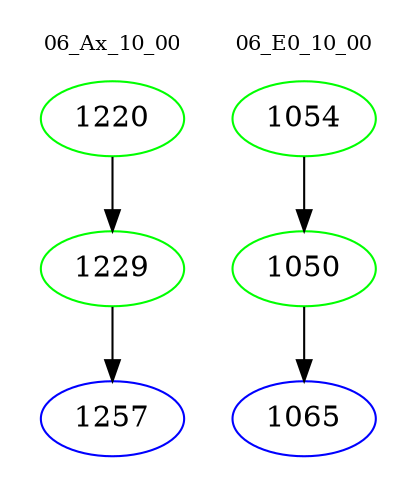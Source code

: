 digraph{
subgraph cluster_0 {
color = white
label = "06_Ax_10_00";
fontsize=10;
T0_1220 [label="1220", color="green"]
T0_1220 -> T0_1229 [color="black"]
T0_1229 [label="1229", color="green"]
T0_1229 -> T0_1257 [color="black"]
T0_1257 [label="1257", color="blue"]
}
subgraph cluster_1 {
color = white
label = "06_E0_10_00";
fontsize=10;
T1_1054 [label="1054", color="green"]
T1_1054 -> T1_1050 [color="black"]
T1_1050 [label="1050", color="green"]
T1_1050 -> T1_1065 [color="black"]
T1_1065 [label="1065", color="blue"]
}
}
